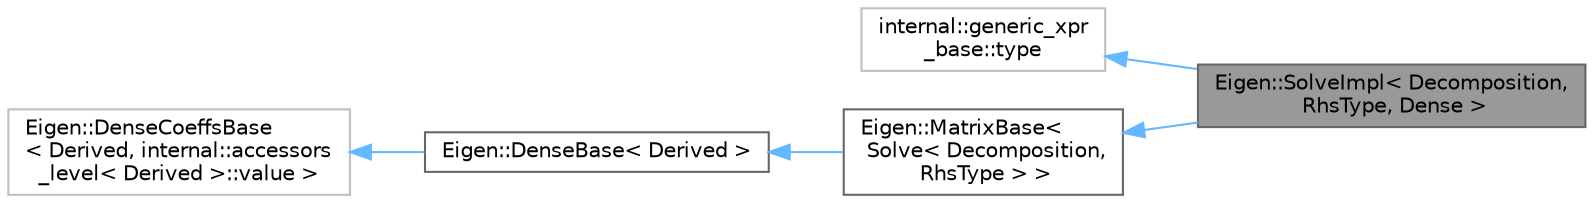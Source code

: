 digraph "Eigen::SolveImpl&lt; Decomposition, RhsType, Dense &gt;"
{
 // LATEX_PDF_SIZE
  bgcolor="transparent";
  edge [fontname=Helvetica,fontsize=10,labelfontname=Helvetica,labelfontsize=10];
  node [fontname=Helvetica,fontsize=10,shape=box,height=0.2,width=0.4];
  rankdir="LR";
  Node1 [id="Node000001",label="Eigen::SolveImpl\< Decomposition,\l RhsType, Dense \>",height=0.2,width=0.4,color="gray40", fillcolor="grey60", style="filled", fontcolor="black",tooltip=" "];
  Node2 -> Node1 [id="edge5_Node000001_Node000002",dir="back",color="steelblue1",style="solid",tooltip=" "];
  Node2 [id="Node000002",label="internal::generic_xpr\l_base::type",height=0.2,width=0.4,color="grey75", fillcolor="white", style="filled",tooltip=" "];
  Node3 -> Node1 [id="edge6_Node000001_Node000003",dir="back",color="steelblue1",style="solid",tooltip=" "];
  Node3 [id="Node000003",label="Eigen::MatrixBase\<\l Solve\< Decomposition,\l RhsType \> \>",height=0.2,width=0.4,color="gray40", fillcolor="white", style="filled",URL="$classEigen_1_1MatrixBase.html",tooltip=" "];
  Node4 -> Node3 [id="edge7_Node000003_Node000004",dir="back",color="steelblue1",style="solid",tooltip=" "];
  Node4 [id="Node000004",label="Eigen::DenseBase\< Derived \>",height=0.2,width=0.4,color="gray40", fillcolor="white", style="filled",URL="$classEigen_1_1DenseBase.html",tooltip="Base class for all dense matrices, vectors, and arrays."];
  Node5 -> Node4 [id="edge8_Node000004_Node000005",dir="back",color="steelblue1",style="solid",tooltip=" "];
  Node5 [id="Node000005",label="Eigen::DenseCoeffsBase\l\< Derived, internal::accessors\l_level\< Derived \>::value \>",height=0.2,width=0.4,color="grey75", fillcolor="white", style="filled",URL="$classEigen_1_1DenseCoeffsBase.html",tooltip=" "];
}
